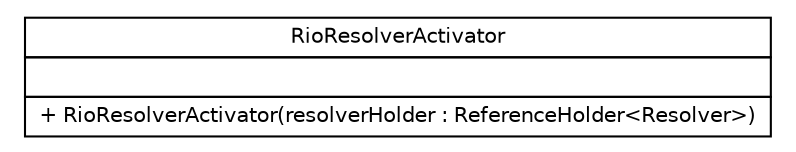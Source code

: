 #!/usr/local/bin/dot
#
# Class diagram 
# Generated by UMLGraph version R5_6 (http://www.umlgraph.org/)
#

digraph G {
	edge [fontname="Helvetica",fontsize=10,labelfontname="Helvetica",labelfontsize=10];
	node [fontname="Helvetica",fontsize=10,shape=plaintext];
	nodesep=0.25;
	ranksep=0.5;
	// org.sorcersoft.sorcer.resolver.RioResolverActivator
	c83374 [label=<<table title="org.sorcersoft.sorcer.resolver.RioResolverActivator" border="0" cellborder="1" cellspacing="0" cellpadding="2" port="p" href="./RioResolverActivator.html">
		<tr><td><table border="0" cellspacing="0" cellpadding="1">
<tr><td align="center" balign="center"> RioResolverActivator </td></tr>
		</table></td></tr>
		<tr><td><table border="0" cellspacing="0" cellpadding="1">
<tr><td align="left" balign="left">  </td></tr>
		</table></td></tr>
		<tr><td><table border="0" cellspacing="0" cellpadding="1">
<tr><td align="left" balign="left"> + RioResolverActivator(resolverHolder : ReferenceHolder&lt;Resolver&gt;) </td></tr>
		</table></td></tr>
		</table>>, URL="./RioResolverActivator.html", fontname="Helvetica", fontcolor="black", fontsize=10.0];
}

